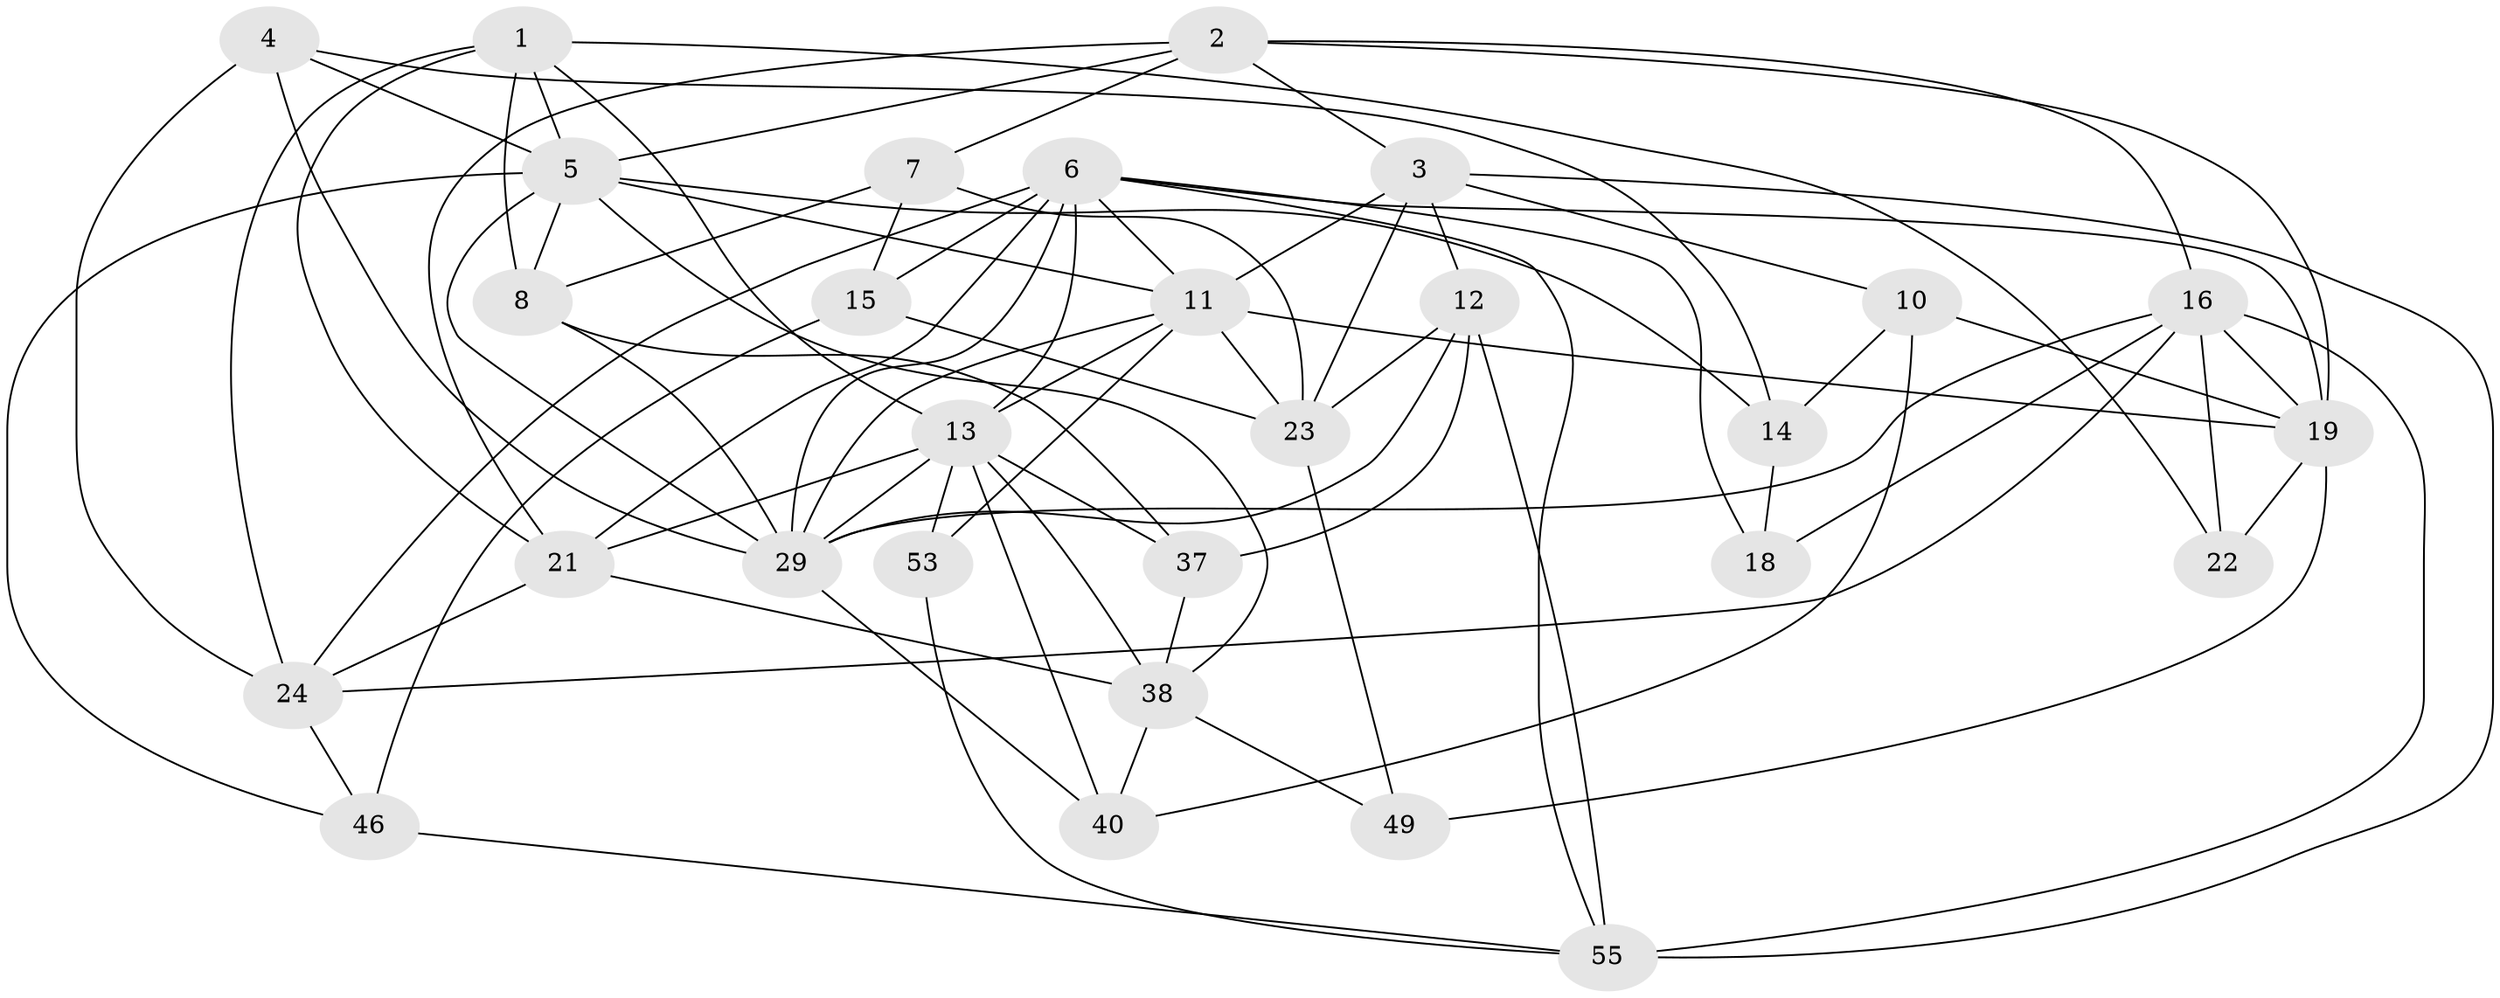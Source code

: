 // original degree distribution, {4: 1.0}
// Generated by graph-tools (version 1.1) at 2025/16/03/09/25 04:16:24]
// undirected, 29 vertices, 80 edges
graph export_dot {
graph [start="1"]
  node [color=gray90,style=filled];
  1 [super="+20"];
  2 [super="+31"];
  3 [super="+47"];
  4;
  5 [super="+27"];
  6 [super="+54+9+25"];
  7;
  8 [super="+41"];
  10;
  11 [super="+35+30"];
  12 [super="+36"];
  13 [super="+17+33"];
  14;
  15 [super="+59"];
  16 [super="+45"];
  18;
  19 [super="+26"];
  21 [super="+42"];
  22;
  23 [super="+32"];
  24 [super="+28"];
  29 [super="+44+43"];
  37;
  38 [super="+56"];
  40;
  46;
  49;
  53;
  55 [super="+57"];
  1 -- 24;
  1 -- 8;
  1 -- 21;
  1 -- 13;
  1 -- 5;
  1 -- 22;
  2 -- 7;
  2 -- 16;
  2 -- 3;
  2 -- 19;
  2 -- 21;
  2 -- 5;
  3 -- 23;
  3 -- 10;
  3 -- 12;
  3 -- 55;
  3 -- 11;
  4 -- 14;
  4 -- 29;
  4 -- 24;
  4 -- 5;
  5 -- 38;
  5 -- 29;
  5 -- 8 [weight=2];
  5 -- 46;
  5 -- 11;
  5 -- 14;
  6 -- 18 [weight=2];
  6 -- 11;
  6 -- 15 [weight=3];
  6 -- 29;
  6 -- 24;
  6 -- 21;
  6 -- 55;
  6 -- 13;
  6 -- 19;
  7 -- 15;
  7 -- 8;
  7 -- 23;
  8 -- 29;
  8 -- 37;
  10 -- 14;
  10 -- 40;
  10 -- 19;
  11 -- 53;
  11 -- 29;
  11 -- 13;
  11 -- 19;
  11 -- 23;
  12 -- 37;
  12 -- 29 [weight=2];
  12 -- 55;
  12 -- 23;
  13 -- 40;
  13 -- 37;
  13 -- 38;
  13 -- 29;
  13 -- 21;
  13 -- 53 [weight=2];
  14 -- 18;
  15 -- 23;
  15 -- 46;
  16 -- 18;
  16 -- 29;
  16 -- 22 [weight=2];
  16 -- 55;
  16 -- 24;
  16 -- 19;
  19 -- 49 [weight=2];
  19 -- 22;
  21 -- 24;
  21 -- 38;
  23 -- 49;
  24 -- 46;
  29 -- 40;
  37 -- 38;
  38 -- 49;
  38 -- 40;
  46 -- 55;
  53 -- 55;
}

